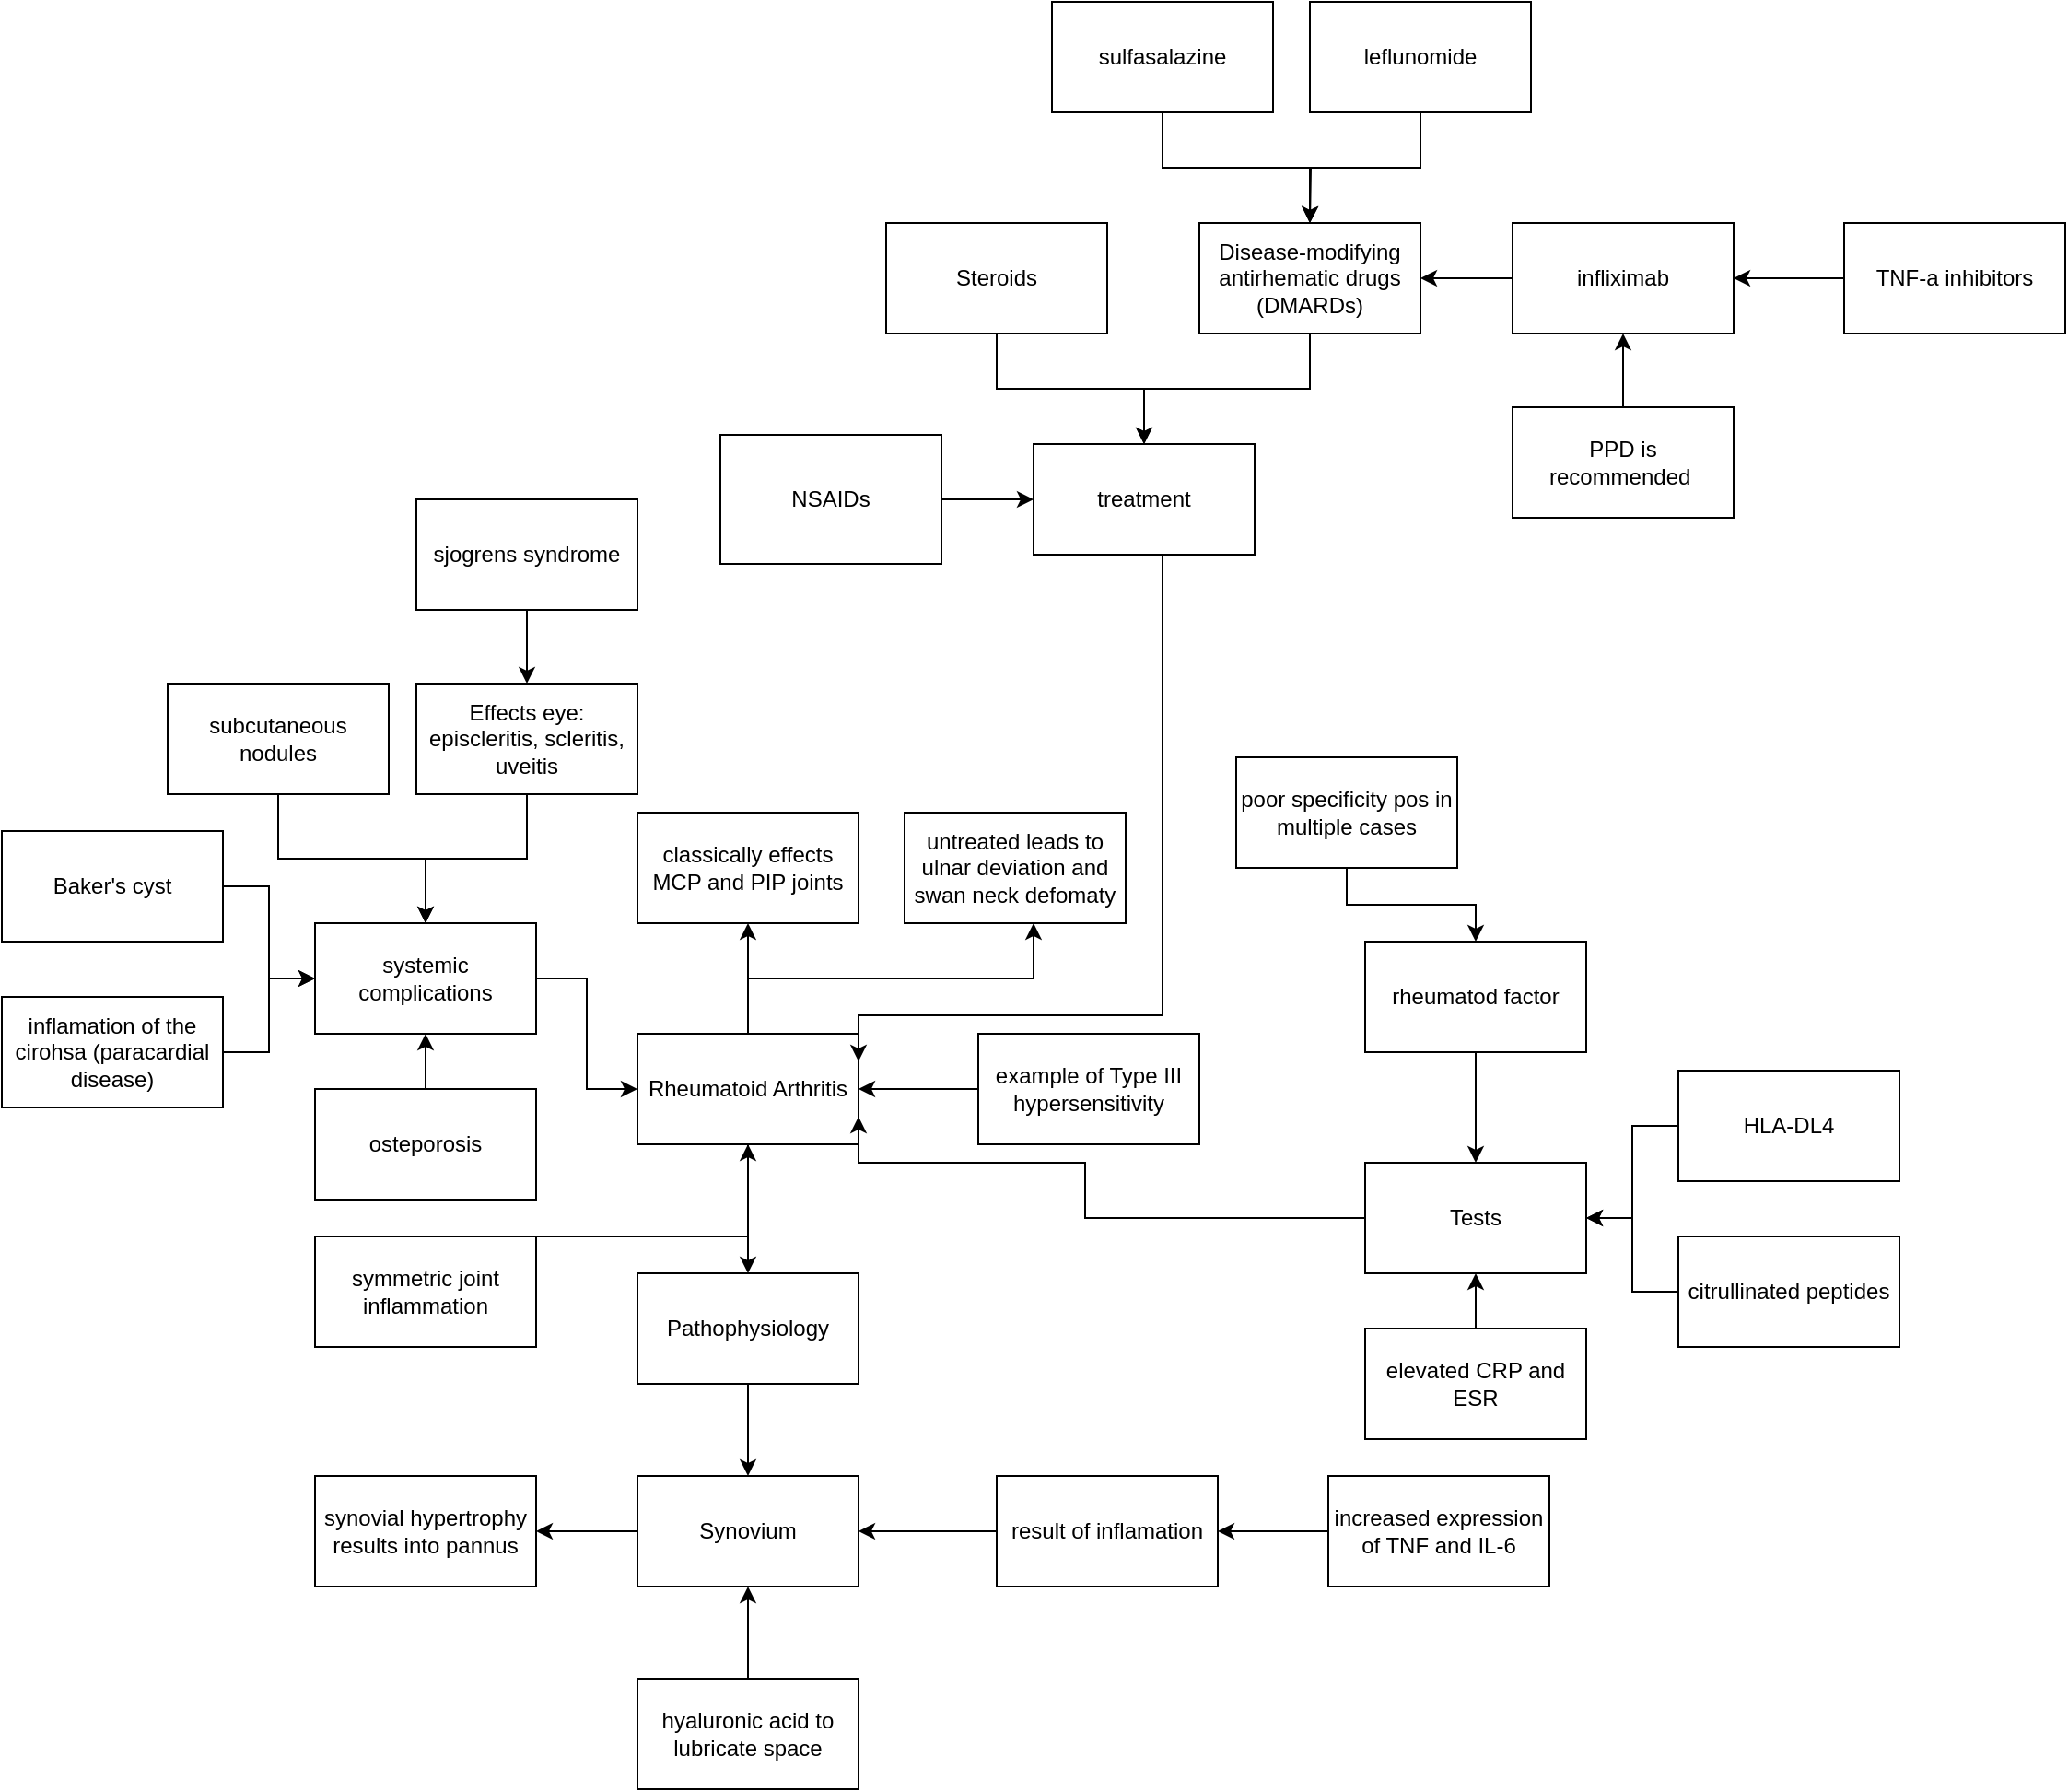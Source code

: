 <mxfile version="28.1.2">
  <diagram name="Page-1" id="LfUJqKRny8_usZMHoBGu">
    <mxGraphModel dx="1392" dy="1730" grid="1" gridSize="10" guides="1" tooltips="1" connect="1" arrows="1" fold="1" page="1" pageScale="1" pageWidth="850" pageHeight="1100" math="0" shadow="0">
      <root>
        <mxCell id="0" />
        <mxCell id="1" parent="0" />
        <mxCell id="0wcFvrKXqNZSRROoV2Sp-3" value="" style="edgeStyle=orthogonalEdgeStyle;rounded=0;orthogonalLoop=1;jettySize=auto;html=1;" edge="1" parent="1" source="0wcFvrKXqNZSRROoV2Sp-1" target="0wcFvrKXqNZSRROoV2Sp-2">
          <mxGeometry relative="1" as="geometry" />
        </mxCell>
        <mxCell id="0wcFvrKXqNZSRROoV2Sp-21" value="" style="edgeStyle=orthogonalEdgeStyle;rounded=0;orthogonalLoop=1;jettySize=auto;html=1;" edge="1" parent="1" source="0wcFvrKXqNZSRROoV2Sp-1" target="0wcFvrKXqNZSRROoV2Sp-20">
          <mxGeometry relative="1" as="geometry" />
        </mxCell>
        <mxCell id="0wcFvrKXqNZSRROoV2Sp-23" style="edgeStyle=orthogonalEdgeStyle;rounded=0;orthogonalLoop=1;jettySize=auto;html=1;" edge="1" parent="1" source="0wcFvrKXqNZSRROoV2Sp-1" target="0wcFvrKXqNZSRROoV2Sp-22">
          <mxGeometry relative="1" as="geometry">
            <Array as="points">
              <mxPoint x="365" y="270" />
              <mxPoint x="520" y="270" />
            </Array>
          </mxGeometry>
        </mxCell>
        <mxCell id="0wcFvrKXqNZSRROoV2Sp-1" value="Rheumatoid Arthritis" style="rounded=0;whiteSpace=wrap;html=1;" vertex="1" parent="1">
          <mxGeometry x="305" y="300" width="120" height="60" as="geometry" />
        </mxCell>
        <mxCell id="0wcFvrKXqNZSRROoV2Sp-5" style="edgeStyle=orthogonalEdgeStyle;rounded=0;orthogonalLoop=1;jettySize=auto;html=1;entryX=0.5;entryY=0;entryDx=0;entryDy=0;" edge="1" parent="1" source="0wcFvrKXqNZSRROoV2Sp-2" target="0wcFvrKXqNZSRROoV2Sp-4">
          <mxGeometry relative="1" as="geometry" />
        </mxCell>
        <mxCell id="0wcFvrKXqNZSRROoV2Sp-2" value="Pathophysiology" style="rounded=0;whiteSpace=wrap;html=1;" vertex="1" parent="1">
          <mxGeometry x="305" y="430" width="120" height="60" as="geometry" />
        </mxCell>
        <mxCell id="0wcFvrKXqNZSRROoV2Sp-15" value="" style="edgeStyle=orthogonalEdgeStyle;rounded=0;orthogonalLoop=1;jettySize=auto;html=1;" edge="1" parent="1" source="0wcFvrKXqNZSRROoV2Sp-4" target="0wcFvrKXqNZSRROoV2Sp-14">
          <mxGeometry relative="1" as="geometry" />
        </mxCell>
        <mxCell id="0wcFvrKXqNZSRROoV2Sp-4" value="Synovium" style="rounded=0;whiteSpace=wrap;html=1;" vertex="1" parent="1">
          <mxGeometry x="305" y="540" width="120" height="60" as="geometry" />
        </mxCell>
        <mxCell id="0wcFvrKXqNZSRROoV2Sp-9" value="" style="edgeStyle=orthogonalEdgeStyle;rounded=0;orthogonalLoop=1;jettySize=auto;html=1;" edge="1" parent="1" source="0wcFvrKXqNZSRROoV2Sp-8" target="0wcFvrKXqNZSRROoV2Sp-4">
          <mxGeometry relative="1" as="geometry" />
        </mxCell>
        <mxCell id="0wcFvrKXqNZSRROoV2Sp-8" value="hyaluronic acid to lubricate space" style="rounded=0;whiteSpace=wrap;html=1;" vertex="1" parent="1">
          <mxGeometry x="305" y="650" width="120" height="60" as="geometry" />
        </mxCell>
        <mxCell id="0wcFvrKXqNZSRROoV2Sp-11" value="" style="edgeStyle=orthogonalEdgeStyle;rounded=0;orthogonalLoop=1;jettySize=auto;html=1;" edge="1" parent="1" source="0wcFvrKXqNZSRROoV2Sp-10" target="0wcFvrKXqNZSRROoV2Sp-4">
          <mxGeometry relative="1" as="geometry" />
        </mxCell>
        <mxCell id="0wcFvrKXqNZSRROoV2Sp-10" value="result of inflamation" style="rounded=0;whiteSpace=wrap;html=1;" vertex="1" parent="1">
          <mxGeometry x="500" y="540" width="120" height="60" as="geometry" />
        </mxCell>
        <mxCell id="0wcFvrKXqNZSRROoV2Sp-13" value="" style="edgeStyle=orthogonalEdgeStyle;rounded=0;orthogonalLoop=1;jettySize=auto;html=1;" edge="1" parent="1" source="0wcFvrKXqNZSRROoV2Sp-12" target="0wcFvrKXqNZSRROoV2Sp-10">
          <mxGeometry relative="1" as="geometry" />
        </mxCell>
        <mxCell id="0wcFvrKXqNZSRROoV2Sp-12" value="increased expression of TNF and IL-6" style="rounded=0;whiteSpace=wrap;html=1;" vertex="1" parent="1">
          <mxGeometry x="680" y="540" width="120" height="60" as="geometry" />
        </mxCell>
        <mxCell id="0wcFvrKXqNZSRROoV2Sp-14" value="synovial hypertrophy results into pannus" style="rounded=0;whiteSpace=wrap;html=1;" vertex="1" parent="1">
          <mxGeometry x="130" y="540" width="120" height="60" as="geometry" />
        </mxCell>
        <mxCell id="0wcFvrKXqNZSRROoV2Sp-17" value="" style="edgeStyle=orthogonalEdgeStyle;rounded=0;orthogonalLoop=1;jettySize=auto;html=1;" edge="1" parent="1" source="0wcFvrKXqNZSRROoV2Sp-16" target="0wcFvrKXqNZSRROoV2Sp-1">
          <mxGeometry relative="1" as="geometry" />
        </mxCell>
        <mxCell id="0wcFvrKXqNZSRROoV2Sp-16" value="example of Type III hypersensitivity" style="rounded=0;whiteSpace=wrap;html=1;" vertex="1" parent="1">
          <mxGeometry x="490" y="300" width="120" height="60" as="geometry" />
        </mxCell>
        <mxCell id="0wcFvrKXqNZSRROoV2Sp-19" value="" style="edgeStyle=orthogonalEdgeStyle;rounded=0;orthogonalLoop=1;jettySize=auto;html=1;" edge="1" parent="1" source="0wcFvrKXqNZSRROoV2Sp-18" target="0wcFvrKXqNZSRROoV2Sp-1">
          <mxGeometry relative="1" as="geometry">
            <Array as="points">
              <mxPoint x="365" y="410" />
            </Array>
          </mxGeometry>
        </mxCell>
        <mxCell id="0wcFvrKXqNZSRROoV2Sp-18" value="symmetric joint inflammation" style="rounded=0;whiteSpace=wrap;html=1;" vertex="1" parent="1">
          <mxGeometry x="130" y="410" width="120" height="60" as="geometry" />
        </mxCell>
        <mxCell id="0wcFvrKXqNZSRROoV2Sp-20" value="classically effects MCP and PIP joints" style="rounded=0;whiteSpace=wrap;html=1;" vertex="1" parent="1">
          <mxGeometry x="305" y="180" width="120" height="60" as="geometry" />
        </mxCell>
        <mxCell id="0wcFvrKXqNZSRROoV2Sp-22" value="untreated leads to ulnar deviation and swan neck defomaty" style="rounded=0;whiteSpace=wrap;html=1;" vertex="1" parent="1">
          <mxGeometry x="450" y="180" width="120" height="60" as="geometry" />
        </mxCell>
        <mxCell id="0wcFvrKXqNZSRROoV2Sp-25" style="edgeStyle=orthogonalEdgeStyle;rounded=0;orthogonalLoop=1;jettySize=auto;html=1;entryX=0;entryY=0.5;entryDx=0;entryDy=0;" edge="1" parent="1" source="0wcFvrKXqNZSRROoV2Sp-24" target="0wcFvrKXqNZSRROoV2Sp-1">
          <mxGeometry relative="1" as="geometry" />
        </mxCell>
        <mxCell id="0wcFvrKXqNZSRROoV2Sp-24" value="systemic complications" style="rounded=0;whiteSpace=wrap;html=1;" vertex="1" parent="1">
          <mxGeometry x="130" y="240" width="120" height="60" as="geometry" />
        </mxCell>
        <mxCell id="0wcFvrKXqNZSRROoV2Sp-27" style="edgeStyle=orthogonalEdgeStyle;rounded=0;orthogonalLoop=1;jettySize=auto;html=1;entryX=0;entryY=0.5;entryDx=0;entryDy=0;" edge="1" parent="1" source="0wcFvrKXqNZSRROoV2Sp-26" target="0wcFvrKXqNZSRROoV2Sp-24">
          <mxGeometry relative="1" as="geometry" />
        </mxCell>
        <mxCell id="0wcFvrKXqNZSRROoV2Sp-26" value="Baker&#39;s cyst" style="rounded=0;whiteSpace=wrap;html=1;" vertex="1" parent="1">
          <mxGeometry x="-40" y="190" width="120" height="60" as="geometry" />
        </mxCell>
        <mxCell id="0wcFvrKXqNZSRROoV2Sp-29" style="edgeStyle=orthogonalEdgeStyle;rounded=0;orthogonalLoop=1;jettySize=auto;html=1;" edge="1" parent="1" source="0wcFvrKXqNZSRROoV2Sp-28" target="0wcFvrKXqNZSRROoV2Sp-24">
          <mxGeometry relative="1" as="geometry" />
        </mxCell>
        <mxCell id="0wcFvrKXqNZSRROoV2Sp-28" value="inflamation of the cirohsa (paracardial disease)" style="rounded=0;whiteSpace=wrap;html=1;" vertex="1" parent="1">
          <mxGeometry x="-40" y="280" width="120" height="60" as="geometry" />
        </mxCell>
        <mxCell id="0wcFvrKXqNZSRROoV2Sp-31" style="edgeStyle=orthogonalEdgeStyle;rounded=0;orthogonalLoop=1;jettySize=auto;html=1;" edge="1" parent="1" source="0wcFvrKXqNZSRROoV2Sp-30" target="0wcFvrKXqNZSRROoV2Sp-24">
          <mxGeometry relative="1" as="geometry" />
        </mxCell>
        <mxCell id="0wcFvrKXqNZSRROoV2Sp-30" value="subcutaneous nodules" style="rounded=0;whiteSpace=wrap;html=1;" vertex="1" parent="1">
          <mxGeometry x="50" y="110" width="120" height="60" as="geometry" />
        </mxCell>
        <mxCell id="0wcFvrKXqNZSRROoV2Sp-33" style="edgeStyle=orthogonalEdgeStyle;rounded=0;orthogonalLoop=1;jettySize=auto;html=1;" edge="1" parent="1" source="0wcFvrKXqNZSRROoV2Sp-32" target="0wcFvrKXqNZSRROoV2Sp-24">
          <mxGeometry relative="1" as="geometry" />
        </mxCell>
        <mxCell id="0wcFvrKXqNZSRROoV2Sp-32" value="Effects eye: episcleritis, scleritis, uveitis" style="rounded=0;whiteSpace=wrap;html=1;" vertex="1" parent="1">
          <mxGeometry x="185" y="110" width="120" height="60" as="geometry" />
        </mxCell>
        <mxCell id="0wcFvrKXqNZSRROoV2Sp-35" value="" style="edgeStyle=orthogonalEdgeStyle;rounded=0;orthogonalLoop=1;jettySize=auto;html=1;" edge="1" parent="1" source="0wcFvrKXqNZSRROoV2Sp-34" target="0wcFvrKXqNZSRROoV2Sp-32">
          <mxGeometry relative="1" as="geometry" />
        </mxCell>
        <mxCell id="0wcFvrKXqNZSRROoV2Sp-34" value="sjogrens syndrome" style="rounded=0;whiteSpace=wrap;html=1;" vertex="1" parent="1">
          <mxGeometry x="185" y="10" width="120" height="60" as="geometry" />
        </mxCell>
        <mxCell id="0wcFvrKXqNZSRROoV2Sp-37" value="" style="edgeStyle=orthogonalEdgeStyle;rounded=0;orthogonalLoop=1;jettySize=auto;html=1;" edge="1" parent="1" source="0wcFvrKXqNZSRROoV2Sp-36" target="0wcFvrKXqNZSRROoV2Sp-24">
          <mxGeometry relative="1" as="geometry" />
        </mxCell>
        <mxCell id="0wcFvrKXqNZSRROoV2Sp-36" value="osteporosis" style="rounded=0;whiteSpace=wrap;html=1;" vertex="1" parent="1">
          <mxGeometry x="130" y="330" width="120" height="60" as="geometry" />
        </mxCell>
        <mxCell id="0wcFvrKXqNZSRROoV2Sp-39" style="edgeStyle=orthogonalEdgeStyle;rounded=0;orthogonalLoop=1;jettySize=auto;html=1;entryX=1;entryY=0.75;entryDx=0;entryDy=0;" edge="1" parent="1" source="0wcFvrKXqNZSRROoV2Sp-38" target="0wcFvrKXqNZSRROoV2Sp-1">
          <mxGeometry relative="1" as="geometry">
            <Array as="points">
              <mxPoint x="548" y="400" />
              <mxPoint x="548" y="370" />
              <mxPoint x="425" y="370" />
            </Array>
          </mxGeometry>
        </mxCell>
        <mxCell id="0wcFvrKXqNZSRROoV2Sp-38" value="Tests" style="rounded=0;whiteSpace=wrap;html=1;" vertex="1" parent="1">
          <mxGeometry x="700" y="370" width="120" height="60" as="geometry" />
        </mxCell>
        <mxCell id="0wcFvrKXqNZSRROoV2Sp-41" value="" style="edgeStyle=orthogonalEdgeStyle;rounded=0;orthogonalLoop=1;jettySize=auto;html=1;" edge="1" parent="1" source="0wcFvrKXqNZSRROoV2Sp-40" target="0wcFvrKXqNZSRROoV2Sp-38">
          <mxGeometry relative="1" as="geometry" />
        </mxCell>
        <mxCell id="0wcFvrKXqNZSRROoV2Sp-40" value="rheumatod factor" style="rounded=0;whiteSpace=wrap;html=1;" vertex="1" parent="1">
          <mxGeometry x="700" y="250" width="120" height="60" as="geometry" />
        </mxCell>
        <mxCell id="0wcFvrKXqNZSRROoV2Sp-43" style="edgeStyle=orthogonalEdgeStyle;rounded=0;orthogonalLoop=1;jettySize=auto;html=1;entryX=0.5;entryY=0;entryDx=0;entryDy=0;" edge="1" parent="1" source="0wcFvrKXqNZSRROoV2Sp-42" target="0wcFvrKXqNZSRROoV2Sp-40">
          <mxGeometry relative="1" as="geometry" />
        </mxCell>
        <mxCell id="0wcFvrKXqNZSRROoV2Sp-42" value="poor specificity pos in multiple cases" style="rounded=0;whiteSpace=wrap;html=1;" vertex="1" parent="1">
          <mxGeometry x="630" y="150" width="120" height="60" as="geometry" />
        </mxCell>
        <mxCell id="0wcFvrKXqNZSRROoV2Sp-45" value="" style="edgeStyle=orthogonalEdgeStyle;rounded=0;orthogonalLoop=1;jettySize=auto;html=1;" edge="1" parent="1" source="0wcFvrKXqNZSRROoV2Sp-44" target="0wcFvrKXqNZSRROoV2Sp-38">
          <mxGeometry relative="1" as="geometry" />
        </mxCell>
        <mxCell id="0wcFvrKXqNZSRROoV2Sp-44" value="citrullinated peptides" style="rounded=0;whiteSpace=wrap;html=1;" vertex="1" parent="1">
          <mxGeometry x="870" y="410" width="120" height="60" as="geometry" />
        </mxCell>
        <mxCell id="0wcFvrKXqNZSRROoV2Sp-47" value="" style="edgeStyle=orthogonalEdgeStyle;rounded=0;orthogonalLoop=1;jettySize=auto;html=1;" edge="1" parent="1" source="0wcFvrKXqNZSRROoV2Sp-46" target="0wcFvrKXqNZSRROoV2Sp-38">
          <mxGeometry relative="1" as="geometry" />
        </mxCell>
        <mxCell id="0wcFvrKXqNZSRROoV2Sp-46" value="elevated CRP and ESR" style="rounded=0;whiteSpace=wrap;html=1;" vertex="1" parent="1">
          <mxGeometry x="700" y="460" width="120" height="60" as="geometry" />
        </mxCell>
        <mxCell id="0wcFvrKXqNZSRROoV2Sp-49" style="edgeStyle=orthogonalEdgeStyle;rounded=0;orthogonalLoop=1;jettySize=auto;html=1;entryX=1;entryY=0.5;entryDx=0;entryDy=0;" edge="1" parent="1" source="0wcFvrKXqNZSRROoV2Sp-48" target="0wcFvrKXqNZSRROoV2Sp-38">
          <mxGeometry relative="1" as="geometry" />
        </mxCell>
        <mxCell id="0wcFvrKXqNZSRROoV2Sp-48" value="HLA-DL4" style="rounded=0;whiteSpace=wrap;html=1;" vertex="1" parent="1">
          <mxGeometry x="870" y="320" width="120" height="60" as="geometry" />
        </mxCell>
        <mxCell id="0wcFvrKXqNZSRROoV2Sp-51" style="edgeStyle=orthogonalEdgeStyle;rounded=0;orthogonalLoop=1;jettySize=auto;html=1;entryX=1;entryY=0.25;entryDx=0;entryDy=0;" edge="1" parent="1" source="0wcFvrKXqNZSRROoV2Sp-50" target="0wcFvrKXqNZSRROoV2Sp-1">
          <mxGeometry relative="1" as="geometry">
            <Array as="points">
              <mxPoint x="590" y="290" />
              <mxPoint x="425" y="290" />
            </Array>
          </mxGeometry>
        </mxCell>
        <mxCell id="0wcFvrKXqNZSRROoV2Sp-50" value="treatment" style="rounded=0;whiteSpace=wrap;html=1;" vertex="1" parent="1">
          <mxGeometry x="520" y="-20" width="120" height="60" as="geometry" />
        </mxCell>
        <mxCell id="0wcFvrKXqNZSRROoV2Sp-53" style="edgeStyle=orthogonalEdgeStyle;rounded=0;orthogonalLoop=1;jettySize=auto;html=1;" edge="1" parent="1" source="0wcFvrKXqNZSRROoV2Sp-52" target="0wcFvrKXqNZSRROoV2Sp-50">
          <mxGeometry relative="1" as="geometry">
            <mxPoint x="490" y="10" as="targetPoint" />
          </mxGeometry>
        </mxCell>
        <mxCell id="0wcFvrKXqNZSRROoV2Sp-52" value="NSAIDs" style="rounded=0;whiteSpace=wrap;html=1;" vertex="1" parent="1">
          <mxGeometry x="350" y="-25" width="120" height="70" as="geometry" />
        </mxCell>
        <mxCell id="0wcFvrKXqNZSRROoV2Sp-56" style="edgeStyle=orthogonalEdgeStyle;rounded=0;orthogonalLoop=1;jettySize=auto;html=1;entryX=0.5;entryY=0;entryDx=0;entryDy=0;" edge="1" parent="1" source="0wcFvrKXqNZSRROoV2Sp-54" target="0wcFvrKXqNZSRROoV2Sp-50">
          <mxGeometry relative="1" as="geometry" />
        </mxCell>
        <mxCell id="0wcFvrKXqNZSRROoV2Sp-54" value="Steroids" style="rounded=0;whiteSpace=wrap;html=1;" vertex="1" parent="1">
          <mxGeometry x="440" y="-140" width="120" height="60" as="geometry" />
        </mxCell>
        <mxCell id="0wcFvrKXqNZSRROoV2Sp-58" style="edgeStyle=orthogonalEdgeStyle;rounded=0;orthogonalLoop=1;jettySize=auto;html=1;" edge="1" parent="1" source="0wcFvrKXqNZSRROoV2Sp-57" target="0wcFvrKXqNZSRROoV2Sp-50">
          <mxGeometry relative="1" as="geometry" />
        </mxCell>
        <mxCell id="0wcFvrKXqNZSRROoV2Sp-57" value="Disease-modifying antirhematic drugs (DMARDs)" style="rounded=0;whiteSpace=wrap;html=1;" vertex="1" parent="1">
          <mxGeometry x="610" y="-140" width="120" height="60" as="geometry" />
        </mxCell>
        <mxCell id="0wcFvrKXqNZSRROoV2Sp-60" value="" style="edgeStyle=orthogonalEdgeStyle;rounded=0;orthogonalLoop=1;jettySize=auto;html=1;" edge="1" parent="1" source="0wcFvrKXqNZSRROoV2Sp-59" target="0wcFvrKXqNZSRROoV2Sp-57">
          <mxGeometry relative="1" as="geometry" />
        </mxCell>
        <mxCell id="0wcFvrKXqNZSRROoV2Sp-59" value="sulfasalazine" style="rounded=0;whiteSpace=wrap;html=1;" vertex="1" parent="1">
          <mxGeometry x="530" y="-260" width="120" height="60" as="geometry" />
        </mxCell>
        <mxCell id="0wcFvrKXqNZSRROoV2Sp-62" style="edgeStyle=orthogonalEdgeStyle;rounded=0;orthogonalLoop=1;jettySize=auto;html=1;" edge="1" parent="1" source="0wcFvrKXqNZSRROoV2Sp-61">
          <mxGeometry relative="1" as="geometry">
            <mxPoint x="670" y="-140" as="targetPoint" />
          </mxGeometry>
        </mxCell>
        <mxCell id="0wcFvrKXqNZSRROoV2Sp-61" value="leflunomide" style="rounded=0;whiteSpace=wrap;html=1;" vertex="1" parent="1">
          <mxGeometry x="670" y="-260" width="120" height="60" as="geometry" />
        </mxCell>
        <mxCell id="0wcFvrKXqNZSRROoV2Sp-64" style="edgeStyle=orthogonalEdgeStyle;rounded=0;orthogonalLoop=1;jettySize=auto;html=1;entryX=1;entryY=0.5;entryDx=0;entryDy=0;" edge="1" parent="1" source="0wcFvrKXqNZSRROoV2Sp-63" target="0wcFvrKXqNZSRROoV2Sp-57">
          <mxGeometry relative="1" as="geometry" />
        </mxCell>
        <mxCell id="0wcFvrKXqNZSRROoV2Sp-63" value="infliximab" style="rounded=0;whiteSpace=wrap;html=1;" vertex="1" parent="1">
          <mxGeometry x="780" y="-140" width="120" height="60" as="geometry" />
        </mxCell>
        <mxCell id="0wcFvrKXqNZSRROoV2Sp-66" value="" style="edgeStyle=orthogonalEdgeStyle;rounded=0;orthogonalLoop=1;jettySize=auto;html=1;" edge="1" parent="1" source="0wcFvrKXqNZSRROoV2Sp-65" target="0wcFvrKXqNZSRROoV2Sp-63">
          <mxGeometry relative="1" as="geometry" />
        </mxCell>
        <mxCell id="0wcFvrKXqNZSRROoV2Sp-65" value="PPD is recommended&amp;nbsp;" style="rounded=0;whiteSpace=wrap;html=1;" vertex="1" parent="1">
          <mxGeometry x="780" y="-40" width="120" height="60" as="geometry" />
        </mxCell>
        <mxCell id="0wcFvrKXqNZSRROoV2Sp-68" value="" style="edgeStyle=orthogonalEdgeStyle;rounded=0;orthogonalLoop=1;jettySize=auto;html=1;" edge="1" parent="1" source="0wcFvrKXqNZSRROoV2Sp-67" target="0wcFvrKXqNZSRROoV2Sp-63">
          <mxGeometry relative="1" as="geometry" />
        </mxCell>
        <mxCell id="0wcFvrKXqNZSRROoV2Sp-67" value="TNF-a inhibitors" style="rounded=0;whiteSpace=wrap;html=1;" vertex="1" parent="1">
          <mxGeometry x="960" y="-140" width="120" height="60" as="geometry" />
        </mxCell>
      </root>
    </mxGraphModel>
  </diagram>
</mxfile>
